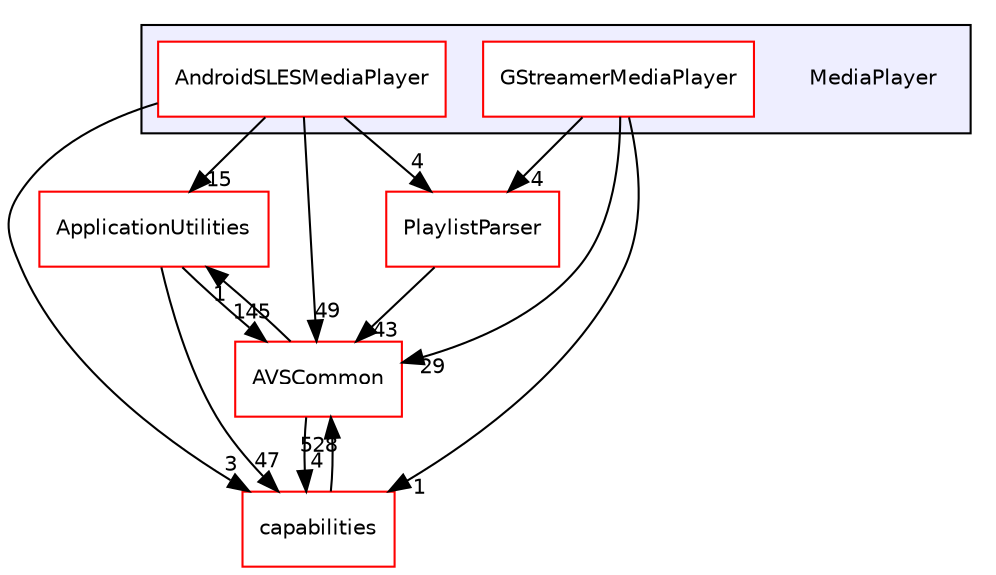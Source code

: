 digraph "/workplace/avs-device-sdk/MediaPlayer" {
  compound=true
  node [ fontsize="10", fontname="Helvetica"];
  edge [ labelfontsize="10", labelfontname="Helvetica"];
  subgraph clusterdir_9d34932954f3d83257e5e12e3f421a72 {
    graph [ bgcolor="#eeeeff", pencolor="black", label="" URL="dir_9d34932954f3d83257e5e12e3f421a72.html"];
    dir_9d34932954f3d83257e5e12e3f421a72 [shape=plaintext label="MediaPlayer"];
    dir_b97c8a12362aabf73b92afdea21f65db [shape=box label="AndroidSLESMediaPlayer" color="red" fillcolor="white" style="filled" URL="dir_b97c8a12362aabf73b92afdea21f65db.html"];
    dir_e1f7d5df1447213cfb529aad5fa2c859 [shape=box label="GStreamerMediaPlayer" color="red" fillcolor="white" style="filled" URL="dir_e1f7d5df1447213cfb529aad5fa2c859.html"];
  }
  dir_748b5abbb33df61eda67007924a1a0cb [shape=box label="ApplicationUtilities" fillcolor="white" style="filled" color="red" URL="dir_748b5abbb33df61eda67007924a1a0cb.html"];
  dir_655fbec917b1f23289d3ed8ec9803bf1 [shape=box label="PlaylistParser" fillcolor="white" style="filled" color="red" URL="dir_655fbec917b1f23289d3ed8ec9803bf1.html"];
  dir_13e65effb2bde530b17b3d5eefcd0266 [shape=box label="AVSCommon" fillcolor="white" style="filled" color="red" URL="dir_13e65effb2bde530b17b3d5eefcd0266.html"];
  dir_55f1e16e469d547c636a522dac21b8a1 [shape=box label="capabilities" fillcolor="white" style="filled" color="red" URL="dir_55f1e16e469d547c636a522dac21b8a1.html"];
  dir_748b5abbb33df61eda67007924a1a0cb->dir_13e65effb2bde530b17b3d5eefcd0266 [headlabel="145", labeldistance=1.5 headhref="dir_000113_000017.html"];
  dir_748b5abbb33df61eda67007924a1a0cb->dir_55f1e16e469d547c636a522dac21b8a1 [headlabel="47", labeldistance=1.5 headhref="dir_000113_000149.html"];
  dir_655fbec917b1f23289d3ed8ec9803bf1->dir_13e65effb2bde530b17b3d5eefcd0266 [headlabel="43", labeldistance=1.5 headhref="dir_000572_000017.html"];
  dir_b97c8a12362aabf73b92afdea21f65db->dir_748b5abbb33df61eda67007924a1a0cb [headlabel="15", labeldistance=1.5 headhref="dir_000549_000113.html"];
  dir_b97c8a12362aabf73b92afdea21f65db->dir_655fbec917b1f23289d3ed8ec9803bf1 [headlabel="4", labeldistance=1.5 headhref="dir_000549_000572.html"];
  dir_b97c8a12362aabf73b92afdea21f65db->dir_13e65effb2bde530b17b3d5eefcd0266 [headlabel="49", labeldistance=1.5 headhref="dir_000549_000017.html"];
  dir_b97c8a12362aabf73b92afdea21f65db->dir_55f1e16e469d547c636a522dac21b8a1 [headlabel="3", labeldistance=1.5 headhref="dir_000549_000149.html"];
  dir_13e65effb2bde530b17b3d5eefcd0266->dir_748b5abbb33df61eda67007924a1a0cb [headlabel="1", labeldistance=1.5 headhref="dir_000017_000113.html"];
  dir_13e65effb2bde530b17b3d5eefcd0266->dir_55f1e16e469d547c636a522dac21b8a1 [headlabel="4", labeldistance=1.5 headhref="dir_000017_000149.html"];
  dir_e1f7d5df1447213cfb529aad5fa2c859->dir_655fbec917b1f23289d3ed8ec9803bf1 [headlabel="4", labeldistance=1.5 headhref="dir_000554_000572.html"];
  dir_e1f7d5df1447213cfb529aad5fa2c859->dir_13e65effb2bde530b17b3d5eefcd0266 [headlabel="29", labeldistance=1.5 headhref="dir_000554_000017.html"];
  dir_e1f7d5df1447213cfb529aad5fa2c859->dir_55f1e16e469d547c636a522dac21b8a1 [headlabel="1", labeldistance=1.5 headhref="dir_000554_000149.html"];
  dir_55f1e16e469d547c636a522dac21b8a1->dir_13e65effb2bde530b17b3d5eefcd0266 [headlabel="528", labeldistance=1.5 headhref="dir_000149_000017.html"];
}

